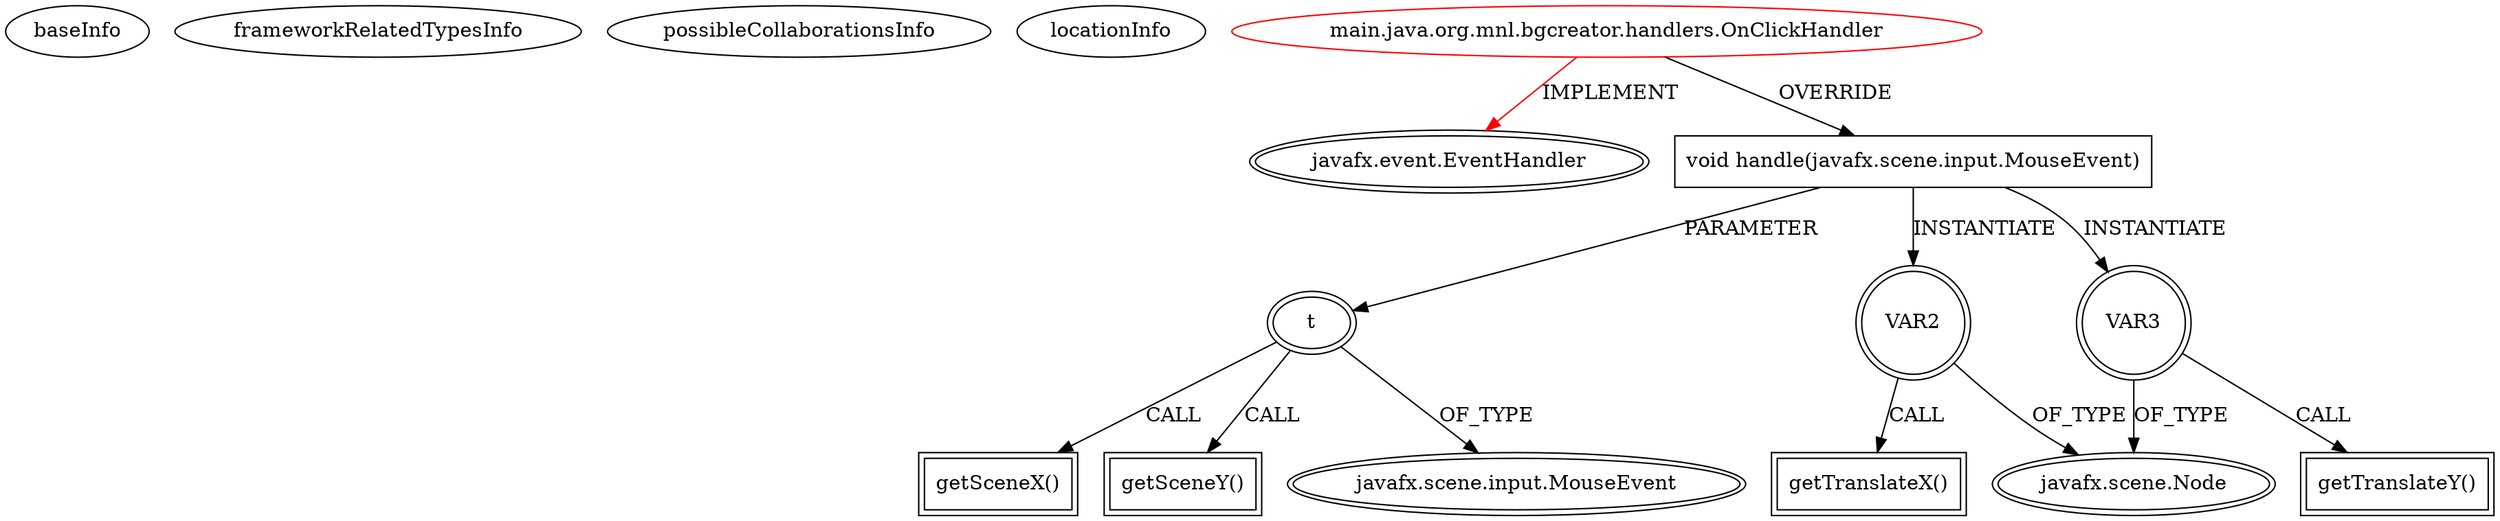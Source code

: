 digraph {
baseInfo[graphId=3560,category="extension_graph",isAnonymous=false,possibleRelation=false]
frameworkRelatedTypesInfo[0="javafx.event.EventHandler"]
possibleCollaborationsInfo[]
locationInfo[projectName="matallen-bggame-creator",filePath="/matallen-bggame-creator/bggame-creator-master/src/main/java/org/mnl/bgcreator/handlers/OnClickHandler.java",contextSignature="OnClickHandler",graphId="3560"]
0[label="main.java.org.mnl.bgcreator.handlers.OnClickHandler",vertexType="ROOT_CLIENT_CLASS_DECLARATION",isFrameworkType=false,color=red]
1[label="javafx.event.EventHandler",vertexType="FRAMEWORK_INTERFACE_TYPE",isFrameworkType=true,peripheries=2]
2[label="void handle(javafx.scene.input.MouseEvent)",vertexType="OVERRIDING_METHOD_DECLARATION",isFrameworkType=false,shape=box]
3[label="t",vertexType="PARAMETER_DECLARATION",isFrameworkType=true,peripheries=2]
4[label="javafx.scene.input.MouseEvent",vertexType="FRAMEWORK_CLASS_TYPE",isFrameworkType=true,peripheries=2]
6[label="getSceneX()",vertexType="INSIDE_CALL",isFrameworkType=true,peripheries=2,shape=box]
8[label="getSceneY()",vertexType="INSIDE_CALL",isFrameworkType=true,peripheries=2,shape=box]
9[label="VAR2",vertexType="VARIABLE_EXPRESION",isFrameworkType=true,peripheries=2,shape=circle]
11[label="javafx.scene.Node",vertexType="FRAMEWORK_CLASS_TYPE",isFrameworkType=true,peripheries=2]
10[label="getTranslateX()",vertexType="INSIDE_CALL",isFrameworkType=true,peripheries=2,shape=box]
12[label="VAR3",vertexType="VARIABLE_EXPRESION",isFrameworkType=true,peripheries=2,shape=circle]
13[label="getTranslateY()",vertexType="INSIDE_CALL",isFrameworkType=true,peripheries=2,shape=box]
0->1[label="IMPLEMENT",color=red]
0->2[label="OVERRIDE"]
3->4[label="OF_TYPE"]
2->3[label="PARAMETER"]
3->6[label="CALL"]
3->8[label="CALL"]
2->9[label="INSTANTIATE"]
9->11[label="OF_TYPE"]
9->10[label="CALL"]
2->12[label="INSTANTIATE"]
12->11[label="OF_TYPE"]
12->13[label="CALL"]
}
